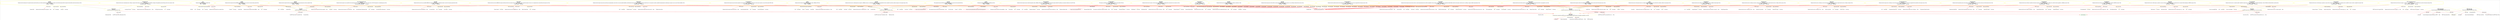 digraph noname {
  graph [colorscheme=svg;overlap=false;]

  0 [color=green;label="error:Exception";peripheries="1";shape=ellipse;]
  1 [color=yellow;label="'Continue'
httpo:100
\"Indicates that the initial part of a request has been received and has not yet been rejected by the server. The server intends to send a final response after the request has been fully received and acted upon.\"@en
\"100\"^^xsd:integer
\"'Continue'\"^^xsd:string";peripheries="2";shape=octagon;]
  2 [color=yellow;label="'Switching Protocols'
httpo:101
\"Indicates that the server understands and is willing to comply with the client's request, via the Upgrade header field for a change in the application protocol being used on this connection.\"@en
\"101\"^^xsd:integer
\"'Switching Protocols'\"^^xsd:string";peripheries="2";shape=octagon;]
  3 [color=yellow;label="'Informational'
httpo:1xx
\"An HTTP status that is informational.\"@en";peripheries="1";shape=ellipse;]
  4 [color=yellow;label="'OK'
httpo:200
\"Indicates that the request has succeeded.\"@en
\"200\"^^xsd:integer
\"'OK'\"^^xsd:string";peripheries="2";shape=octagon;]
  5 [color=yellow;label="'Created'
httpo:201
\"Indicates that the request has been fulfilled and has resulted in one or more new resources being created.\"@en
\"201\"^^xsd:integer
\"'Created'\"^^xsd:string";peripheries="2";shape=octagon;]
  6 [color=yellow;label="'Accepted'
httpo:202
\"Indicates that the request has been accepted for processing, but the processing has not been completed.\"@en
\"202\"^^xsd:integer
\"'Accepted'\"^^xsd:string";peripheries="2";shape=octagon;]
  7 [color=yellow;label="'Non-Authoritative Information'
httpo:203
\"Indicates that the request was successful but the enclosed payload has been modified from that of the origin server's 200 (OK) response by a transforming proxy.\"@en
\"203\"^^xsd:integer
\"'Non-Authoritative Information'\"^^xsd:string";peripheries="2";shape=octagon;]
  8 [color=yellow;label="'No Content'
httpo:204
\"Indicates that the server has successfully fulfilled the request and that there is no additional content to send in the response payload body.\"@en
\"204\"^^xsd:integer
\"'No Content'\"^^xsd:string";peripheries="2";shape=octagon;]
  9 [color=yellow;label="'Reset Content'
httpo:205
\"Indicates that the server has fulfilled the request and desires that the user agent reset the \"document view\", which caused the request to be sent, to its original state as received from the origin server.\"@en
\"205\"^^xsd:integer
\"'Reset Content'\"^^xsd:string";peripheries="2";shape=octagon;]
  10 [color=yellow;label="'Successful'
httpo:2xx
\"An HTTP status that is successful.\"@en";peripheries="1";shape=ellipse;]
  11 [color=yellow;label="'Multiple Choices'
httpo:300
\"Indicates that the target resource has more than one representation, each with its own more specific identifier, and information about the alternatives is being provided so that the user (or user agent) can select a preferred representation by redirecting its request to one or more of those identifiers.\"@en
\"300\"^^xsd:integer
\"'Multiple Choices'\"^^xsd:string";peripheries="2";shape=octagon;]
  12 [color=yellow;label="'Moved Permanently'
httpo:301
\"Indicates that the target resource has been assigned a new permanent URI and any future references to this resource ought to use one of the enclosed URIs.\"@en
\"301\"^^xsd:integer
\"'Moved Permanently'\"^^xsd:string";peripheries="2";shape=octagon;]
  13 [color=yellow;label="'Found'
httpo:302
\"Indicates that the target resource resides temporarily under a different URI.\"@en
\"302\"^^xsd:integer
\"'Found'\"^^xsd:string";peripheries="2";shape=octagon;]
  14 [color=yellow;label="'See Other'
httpo:303
\"Indicates that the server is redirecting the user agent to a different resource, as indicated by a URI in the Location header field, which is intended to provide an indirect response to the original request.\"@en
\"303\"^^xsd:integer
\"'See Other'\"^^xsd:string";peripheries="2";shape=octagon;]
  15 [color=yellow;label="'Use Proxy'
httpo:305
\"The requested resource MUST be accessed through the proxy given by the Location field.\"@en
\"305\"^^xsd:integer
\"'Use Proxy'\"^^xsd:string";peripheries="2";shape=octagon;]
  16 [color=yellow;label="'Unused'
httpo:306
\"Subsequent requests should use the specified proxy.\"@en
\"306\"^^xsd:integer
\"'Unused'\"^^xsd:string";peripheries="2";shape=octagon;]
  17 [color=yellow;label="'Temporary Redirect'
httpo:307
\"Indicates that the target resource resides temporarily under a different URI and the user agent MUST NOT change the request method if it performs an automatic redirection to that URI.\"@en
\"307\"^^xsd:integer
\"'Temporary Redirect'\"^^xsd:string";peripheries="2";shape=octagon;]
  18 [color=yellow;label="'Permanent Redirect'
httpo:308
\"The request, and all future requests should be repeated using another URI.\"@en
\"308\"^^xsd:integer
\"'Permanent Redirect'\"^^xsd:string";peripheries="2";shape=octagon;]
  19 [color=yellow;label="'Redirection'
httpo:3xx
\"An HTTP status that is a redirection.\"@en";peripheries="1";shape=ellipse;]
  20 [color=yellow;label="'Bad Request'
httpo:400
\"Indicates that the server cannot or will not process the request due to something that is perceived to be a client error.\"@en
\"400\"^^xsd:integer
\"'Bad Request'\"^^xsd:string";peripheries="2";shape=octagon;]
  21 [color=yellow;label="'Payment Required'
httpo:402
\"Reserved for future use.\"@en
\"402\"^^xsd:integer
\"'Payment Required'\"^^xsd:string";peripheries="2";shape=octagon;]
  22 [color=yellow;label="'Forbidden'
httpo:403
\"Indicates that the server understood the request but refuses to authorize it.\"@en
\"403\"^^xsd:integer
\"'Forbidden'\"^^xsd:string";peripheries="2";shape=octagon;]
  23 [color=yellow;label="'Not Found'
httpo:404
\"Indicates that the origin server did not find a current representation for the target resource or is not willing to disclose that one exists.\"@en
\"404\"^^xsd:integer
\"'Not Found'\"^^xsd:string";peripheries="2";shape=octagon;]
  24 [color=yellow;label="'Method Not Allowed'
httpo:405
\"Indicates that the method received in the request-line is known by the origin server but not supported by the target resource.\"@en
\"405\"^^xsd:integer
\"'Method Not Allowed'\"^^xsd:string";peripheries="2";shape=octagon;]
  25 [color=yellow;label="'Not Acceptable'
httpo:406
\"Indicates that the target resource does not have a current representation that would be acceptable to the user agent, according to the proactive negotiation header fields received in the request, and the server is unwilling to supply a default representation.\"@en
\"406\"^^xsd:integer
\"'Not Acceptable'\"^^xsd:string";peripheries="2";shape=octagon;]
  26 [color=yellow;label="'Request Timeout'
httpo:408
\"Indicates that the server did not receive a complete request message within the time that it was prepared to wait.\"@en
\"408\"^^xsd:integer
\"'Request Timeout'\"^^xsd:string";peripheries="2";shape=octagon;]
  27 [color=yellow;label="'Conflict'
httpo:409
\"Indicates that the request could not be completed due to a conflict with the current state of the target resource.\"@en
\"409\"^^xsd:integer
\"'Conflict'\"^^xsd:string";peripheries="2";shape=octagon;]
  28 [color=yellow;label="'Gone'
httpo:410
\"Indicates that access to the target resource is no longer available at the origin server and that this condition is likely to be permanent.\"@en
\"410\"^^xsd:integer
\"'Gone'\"^^xsd:string";peripheries="2";shape=octagon;]
  29 [color=yellow;label="'Length Required'
httpo:411
\"Indicates that the server refuses to accept the request without a defined Content-Length.\"@en
\"411\"^^xsd:integer
\"'Length Required'\"^^xsd:string";peripheries="2";shape=octagon;]
  30 [color=yellow;label="'Payload Too Large'
httpo:413
\"Indicates that the server is refusing to process a request because the request payload is larger than the server is willing or able to process.\"@en
\"413\"^^xsd:integer
\"'Payload Too Large'\"^^xsd:string";peripheries="2";shape=octagon;]
  31 [color=yellow;label="'URI Too Long'
httpo:414
\"Indicates that the server is refusing to service the request because the request-target is longer than the server is willing to interpret.\"@en
\"414\"^^xsd:integer
\"'URI Too Long'\"^^xsd:string";peripheries="2";shape=octagon;]
  32 [color=yellow;label="'Unsupported Media Type'
httpo:415
\"Indicates that the origin server is refusing to service the request because the payload is in a format not supported by this method on the target resource.\"@en
\"415\"^^xsd:integer
\"'Unsupported Media Type'\"^^xsd:string";peripheries="2";shape=octagon;]
  33 [color=yellow;label="'Expectation Failed'
httpo:417
\"Indicates that the expectation given in the request's Expect header field could not be met by at least one of the inbound servers.\"@en
\"417\"^^xsd:integer
\"'Expectation Failed'\"^^xsd:string";peripheries="2";shape=octagon;]
  34 [color=yellow;label="'Upgrade Required'
httpo:426
\"Indicates that the server refuses to perform the request using the current protocol but might be willing to do so after the client upgrades to a different protocol.\"@en
\"426\"^^xsd:integer
\"'Upgrade Required'\"^^xsd:string";peripheries="2";shape=octagon;]
  35 [color=yellow;label="'Client Error'
httpo:4xx
\"An HTTP status that is unsuccessful due to a client error.\"@en";peripheries="1";shape=ellipse;]
  36 [color=yellow;label="'Not Implemented'
httpo:501
\"Indicates that the server does not support the functionality required to fulfill the request.\"@en
\"501\"^^xsd:integer
\"'Not Implemented'\"^^xsd:string";peripheries="2";shape=octagon;]
  37 [color=yellow;label="'Bad Gateway'
httpo:502
\"Indicates that the server, while acting as a gateway or proxy, received an invalid response from an inbound server it accessed while attempting to fulfill the request.\"@en
\"502\"^^xsd:integer
\"'Bad Gateway'\"^^xsd:string";peripheries="2";shape=octagon;]
  38 [color=yellow;label="'Service Unavailable'
httpo:503
\"Indicates that the server is currently unable to handle the request due to a temporary overload or scheduled maintenance, which will likely be alleviated after some delay.\"@en
\"503\"^^xsd:integer
\"'Service Unavailable'\"^^xsd:string";peripheries="2";shape=octagon;]
  39 [color=yellow;label="'Gateway Timeout'
httpo:504
\"Indicates that the server, while acting as a gateway or proxy, did not receive a timely response from an upstream server it needed to access in order to complete the request.\"@en
\"504\"^^xsd:integer
\"'Gateway Timeout'\"^^xsd:string";peripheries="2";shape=octagon;]
  40 [color=yellow;label="'HTTP Version Not Supported'
httpo:505
\"Indicates that the server does not support, or refuses to support, the major version of HTTP that was used in the request message.\"@en
\"505\"^^xsd:integer
\"'HTTP Version Not Supported'\"^^xsd:string";peripheries="2";shape=octagon;]
  41 [color=yellow;label="'Server Error'
httpo:5xx
\"An HTTP status that is unsuccessful due to a server error.\"@en";peripheries="1";shape=ellipse;]
  42 [color=yellow;label="'HTTP status'
httpo:Status
\"A status that is returned by an HTTP server, indicating whether an HTTP request was handled successfully or not.\"@en";peripheries="1";shape=ellipse;]
  43 [color=yellow;label="'HTTP reason phrase'
httpo:reasonPhrase
\"A natural language message describing an HTTP status.\"@en";peripheries="1";shape=hexagon;]
  44 [color=yellow;label="'HTTP status code'
httpo:statusCode
\"The numeric indicator of an HTTP status.\"@en";peripheries="1";shape=hexagon;]
  45 [color=red;label="http://tools.ietf.org/html/rfc7231";peripheries="1";shape=ellipse;]
  46 [color=yellow4;label="rdf:Property";peripheries="1";shape=ellipse;]
  47 [color=red;label="rdfs:Class";peripheries="1";shape=ellipse;]
  48 [color=gainsboro;label="xsd:integer";peripheries="1";shape=ellipse;]
  49 [color=gainsboro;label="xsd:string";peripheries="1";shape=ellipse;]
  50 [color=mistyrose;label="http-w3c:StatusCode";peripheries="1";shape=ellipse;]
  51 [color=mistyrose;label="http-w3c:statusCodeNumber";peripheries="1";shape=ellipse;]
  52 [color=red;label="'httpo://tools.ietf.org/html/rfc2616'";peripheries="1";shape=ellipse;]
  53 [color=red;label="'httpo://tools.ietf.org/html/rfc7238'";peripheries="1";shape=ellipse;]
  54 [color=red;label="https://tools.ietf.org/html/draft-cohen-http-305-306-responses-00";peripheries="1";shape=ellipse;]
  55 [color=blue;label="\"A natural language message describing an HTTP  ...\"@en";peripheries="0";shape=plaintext;]
  56 [color=blue;label="\"A status that is returned by an HTTP server, i ...\"@en";peripheries="0";shape=plaintext;]
  57 [color=blue;label="\"Accepted\"@en";peripheries="0";shape=plaintext;]
  58 [color=blue;label="\"An HTTP status that is a redirection.\"@en";peripheries="0";shape=plaintext;]
  59 [color=blue;label="\"An HTTP status that is informational.\"@en";peripheries="0";shape=plaintext;]
  60 [color=blue;label="\"An HTTP status that is successful.\"@en";peripheries="0";shape=plaintext;]
  61 [color=blue;label="\"An HTTP status that is unsuccessful due to a c ...\"@en";peripheries="0";shape=plaintext;]
  62 [color=blue;label="\"An HTTP status that is unsuccessful due to a s ...\"@en";peripheries="0";shape=plaintext;]
  63 [color=blue;label="\"Bad Gateway\"@en";peripheries="0";shape=plaintext;]
  64 [color=blue;label="\"Bad Request\"@en";peripheries="0";shape=plaintext;]
  65 [color=blue;label="\"Client Error\"@en";peripheries="0";shape=plaintext;]
  66 [color=blue;label="\"Conflict\"@en";peripheries="0";shape=plaintext;]
  67 [color=blue;label="\"Continue\"@en";peripheries="0";shape=plaintext;]
  68 [color=blue;label="\"Created\"@en";peripheries="0";shape=plaintext;]
  69 [color=blue;label="\"Expectation Failed\"@en";peripheries="0";shape=plaintext;]
  70 [color=blue;label="\"Forbidden\"@en";peripheries="0";shape=plaintext;]
  71 [color=blue;label="\"Found\"@en";peripheries="0";shape=plaintext;]
  72 [color=blue;label="\"Gateway Timeout\"@en";peripheries="0";shape=plaintext;]
  73 [color=blue;label="\"Gone\"@en";peripheries="0";shape=plaintext;]
  74 [color=blue;label="\"HTTP Version Not Supported\"@en";peripheries="0";shape=plaintext;]
  75 [color=blue;label="\"HTTP reason phrase\"@en";peripheries="0";shape=plaintext;]
  76 [color=blue;label="\"HTTP status\"@en";peripheries="0";shape=plaintext;]
  77 [color=blue;label="\"HTTP status code\"@en";peripheries="0";shape=plaintext;]
  78 [color=blue;label="\"Indicates that access to the target resource i ...\"@en";peripheries="0";shape=plaintext;]
  79 [color=blue;label="\"Indicates that the expectation given in the re ...\"@en";peripheries="0";shape=plaintext;]
  80 [color=blue;label="\"Indicates that the initial part of a request h ...\"@en";peripheries="0";shape=plaintext;]
  81 [color=blue;label="\"Indicates that the method received in the requ ...\"@en";peripheries="0";shape=plaintext;]
  82 [color=blue;label="\"Indicates that the origin server did not find  ...\"@en";peripheries="0";shape=plaintext;]
  83 [color=blue;label="\"Indicates that the origin server is refusing t ...\"@en";peripheries="0";shape=plaintext;]
  84 [color=blue;label="\"Indicates that the request could not be comple ...\"@en";peripheries="0";shape=plaintext;]
  85 [color=blue;label="\"Indicates that the request has been accepted f ...\"@en";peripheries="0";shape=plaintext;]
  86 [color=blue;label="\"Indicates that the request has been fulfilled  ...\"@en";peripheries="0";shape=plaintext;]
  87 [color=blue;label="\"Indicates that the request has succeeded.\"@en";peripheries="0";shape=plaintext;]
  88 [color=blue;label="\"Indicates that the request was successful but  ...\"@en";peripheries="0";shape=plaintext;]
  89 [color=blue;label="\"Indicates that the server cannot or will not p ...\"@en";peripheries="0";shape=plaintext;]
  90 [color=blue;label="\"Indicates that the server did not receive a co ...\"@en";peripheries="0";shape=plaintext;]
  91 [color=blue;label="\"Indicates that the server does not support the ...\"@en";peripheries="0";shape=plaintext;]
  92 [color=blue;label="\"Indicates that the server does not support, or ...\"@en";peripheries="0";shape=plaintext;]
  93 [color=blue;label="\"Indicates that the server has fulfilled the re ...\"@en";peripheries="0";shape=plaintext;]
  94 [color=blue;label="\"Indicates that the server has successfully ful ...\"@en";peripheries="0";shape=plaintext;]
  95 [color=blue;label="\"Indicates that the server is currently unable  ...\"@en";peripheries="0";shape=plaintext;]
  96 [color=blue;label="\"Indicates that the server is redirecting the u ...\"@en";peripheries="0";shape=plaintext;]
  97 [color=blue;label="\"Indicates that the server is refusing to proce ...\"@en";peripheries="0";shape=plaintext;]
  98 [color=blue;label="\"Indicates that the server is refusing to servi ...\"@en";peripheries="0";shape=plaintext;]
  99 [color=blue;label="\"Indicates that the server refuses to accept th ...\"@en";peripheries="0";shape=plaintext;]
  100 [color=blue;label="\"Indicates that the server refuses to perform t ...\"@en";peripheries="0";shape=plaintext;]
  101 [color=blue;label="\"Indicates that the server understands and is w ...\"@en";peripheries="0";shape=plaintext;]
  102 [color=blue;label="\"Indicates that the server understood the reque ...\"@en";peripheries="0";shape=plaintext;]
  103 [color=blue;label="\"Indicates that the server, while acting as a g ...\"@en";peripheries="0";shape=plaintext;]
  104 [color=blue;label="\"Indicates that the server, while acting as a g ...\"@en";peripheries="0";shape=plaintext;]
  105 [color=blue;label="\"Indicates that the target resource does not ha ...\"@en";peripheries="0";shape=plaintext;]
  106 [color=blue;label="\"Indicates that the target resource has been as ...\"@en";peripheries="0";shape=plaintext;]
  107 [color=blue;label="\"Indicates that the target resource has more th ...\"@en";peripheries="0";shape=plaintext;]
  108 [color=blue;label="\"Indicates that the target resource resides tem ...\"@en";peripheries="0";shape=plaintext;]
  109 [color=blue;label="\"Indicates that the target resource resides tem ...\"@en";peripheries="0";shape=plaintext;]
  110 [color=blue;label="\"Informational\"@en";peripheries="0";shape=plaintext;]
  111 [color=blue;label="\"Length Required\"@en";peripheries="0";shape=plaintext;]
  112 [color=blue;label="\"Method Not Allowed\"@en";peripheries="0";shape=plaintext;]
  113 [color=blue;label="\"Moved Permanently\"@en";peripheries="0";shape=plaintext;]
  114 [color=blue;label="\"Multiple Choices\"@en";peripheries="0";shape=plaintext;]
  115 [color=blue;label="\"No Content\"@en";peripheries="0";shape=plaintext;]
  116 [color=blue;label="\"Non-Authoritative Information\"@en";peripheries="0";shape=plaintext;]
  117 [color=blue;label="\"Not Acceptable\"@en";peripheries="0";shape=plaintext;]
  118 [color=blue;label="\"Not Found\"@en";peripheries="0";shape=plaintext;]
  119 [color=blue;label="\"Not Implemented\"@en";peripheries="0";shape=plaintext;]
  120 [color=blue;label="\"OK\"@en";peripheries="0";shape=plaintext;]
  121 [color=blue;label="\"Payload Too Large\"@en";peripheries="0";shape=plaintext;]
  122 [color=blue;label="\"Payment Required\"@en";peripheries="0";shape=plaintext;]
  123 [color=blue;label="\"Permanent Redirect\"@en";peripheries="0";shape=plaintext;]
  124 [color=blue;label="\"Redirection\"@en";peripheries="0";shape=plaintext;]
  125 [color=blue;label="\"Request Timeout\"@en";peripheries="0";shape=plaintext;]
  126 [color=blue;label="\"Reserved for future use.\"@en";peripheries="0";shape=plaintext;]
  127 [color=blue;label="\"Reset Content\"@en";peripheries="0";shape=plaintext;]
  128 [color=blue;label="\"See Other\"@en";peripheries="0";shape=plaintext;]
  129 [color=blue;label="\"Server Error\"@en";peripheries="0";shape=plaintext;]
  130 [color=blue;label="\"Service Unavailable\"@en";peripheries="0";shape=plaintext;]
  131 [color=blue;label="\"Subsequent requests should use the specified p ...\"@en";peripheries="0";shape=plaintext;]
  132 [color=blue;label="\"Successful\"@en";peripheries="0";shape=plaintext;]
  133 [color=blue;label="\"Switching Protocols\"@en";peripheries="0";shape=plaintext;]
  134 [color=blue;label="\"Temporary Redirect\"@en";peripheries="0";shape=plaintext;]
  135 [color=blue;label="\"The numeric indicator of an HTTP status.\"@en";peripheries="0";shape=plaintext;]
  136 [color=blue;label="\"The request, and all future requests should be ...\"@en";peripheries="0";shape=plaintext;]
  137 [color=blue;label="\"The requested resource MUST be accessed throug ...\"@en";peripheries="0";shape=plaintext;]
  138 [color=blue;label="\"URI Too Long\"@en";peripheries="0";shape=plaintext;]
  139 [color=blue;label="\"Unsupported Media Type\"@en";peripheries="0";shape=plaintext;]
  140 [color=blue;label="\"Unused\"@en";peripheries="0";shape=plaintext;]
  141 [color=blue;label="\"Upgrade Required\"@en";peripheries="0";shape=plaintext;]
  142 [color=blue;label="\"Use Proxy\"@en";peripheries="0";shape=plaintext;]
  143 [color=blue;label="\"100\"^^xsd:integer";peripheries="0";shape=plaintext;]
  144 [color=blue;label="\"101\"^^xsd:integer";peripheries="0";shape=plaintext;]
  145 [color=blue;label="\"200\"^^xsd:integer";peripheries="0";shape=plaintext;]
  146 [color=blue;label="\"201\"^^xsd:integer";peripheries="0";shape=plaintext;]
  147 [color=blue;label="\"202\"^^xsd:integer";peripheries="0";shape=plaintext;]
  148 [color=blue;label="\"203\"^^xsd:integer";peripheries="0";shape=plaintext;]
  149 [color=blue;label="\"204\"^^xsd:integer";peripheries="0";shape=plaintext;]
  150 [color=blue;label="\"205\"^^xsd:integer";peripheries="0";shape=plaintext;]
  151 [color=blue;label="\"300\"^^xsd:integer";peripheries="0";shape=plaintext;]
  152 [color=blue;label="\"301\"^^xsd:integer";peripheries="0";shape=plaintext;]
  153 [color=blue;label="\"302\"^^xsd:integer";peripheries="0";shape=plaintext;]
  154 [color=blue;label="\"303\"^^xsd:integer";peripheries="0";shape=plaintext;]
  155 [color=blue;label="\"305\"^^xsd:integer";peripheries="0";shape=plaintext;]
  156 [color=blue;label="\"306\"^^xsd:integer";peripheries="0";shape=plaintext;]
  157 [color=blue;label="\"307\"^^xsd:integer";peripheries="0";shape=plaintext;]
  158 [color=blue;label="\"308\"^^xsd:integer";peripheries="0";shape=plaintext;]
  159 [color=blue;label="\"400\"^^xsd:integer";peripheries="0";shape=plaintext;]
  160 [color=blue;label="\"402\"^^xsd:integer";peripheries="0";shape=plaintext;]
  161 [color=blue;label="\"403\"^^xsd:integer";peripheries="0";shape=plaintext;]
  162 [color=blue;label="\"404\"^^xsd:integer";peripheries="0";shape=plaintext;]
  163 [color=blue;label="\"405\"^^xsd:integer";peripheries="0";shape=plaintext;]
  164 [color=blue;label="\"406\"^^xsd:integer";peripheries="0";shape=plaintext;]
  165 [color=blue;label="\"408\"^^xsd:integer";peripheries="0";shape=plaintext;]
  166 [color=blue;label="\"409\"^^xsd:integer";peripheries="0";shape=plaintext;]
  167 [color=blue;label="\"410\"^^xsd:integer";peripheries="0";shape=plaintext;]
  168 [color=blue;label="\"411\"^^xsd:integer";peripheries="0";shape=plaintext;]
  169 [color=blue;label="\"413\"^^xsd:integer";peripheries="0";shape=plaintext;]
  170 [color=blue;label="\"414\"^^xsd:integer";peripheries="0";shape=plaintext;]
  171 [color=blue;label="\"415\"^^xsd:integer";peripheries="0";shape=plaintext;]
  172 [color=blue;label="\"417\"^^xsd:integer";peripheries="0";shape=plaintext;]
  173 [color=blue;label="\"426\"^^xsd:integer";peripheries="0";shape=plaintext;]
  174 [color=blue;label="\"501\"^^xsd:integer";peripheries="0";shape=plaintext;]
  175 [color=blue;label="\"502\"^^xsd:integer";peripheries="0";shape=plaintext;]
  176 [color=blue;label="\"503\"^^xsd:integer";peripheries="0";shape=plaintext;]
  177 [color=blue;label="\"504\"^^xsd:integer";peripheries="0";shape=plaintext;]
  178 [color=blue;label="\"505\"^^xsd:integer";peripheries="0";shape=plaintext;]
  179 [color=blue;label="\"'Accepted'\"^^xsd:string";peripheries="0";shape=plaintext;]
  180 [color=blue;label="\"'Bad Gateway'\"^^xsd:string";peripheries="0";shape=plaintext;]
  181 [color=blue;label="\"'Bad Request'\"^^xsd:string";peripheries="0";shape=plaintext;]
  182 [color=blue;label="\"'Conflict'\"^^xsd:string";peripheries="0";shape=plaintext;]
  183 [color=blue;label="\"'Continue'\"^^xsd:string";peripheries="0";shape=plaintext;]
  184 [color=blue;label="\"'Created'\"^^xsd:string";peripheries="0";shape=plaintext;]
  185 [color=blue;label="\"'Expectation Failed'\"^^xsd:string";peripheries="0";shape=plaintext;]
  186 [color=blue;label="\"'Forbidden'\"^^xsd:string";peripheries="0";shape=plaintext;]
  187 [color=blue;label="\"'Found'\"^^xsd:string";peripheries="0";shape=plaintext;]
  188 [color=blue;label="\"'Gateway Timeout'\"^^xsd:string";peripheries="0";shape=plaintext;]
  189 [color=blue;label="\"'Gone'\"^^xsd:string";peripheries="0";shape=plaintext;]
  190 [color=blue;label="\"'HTTP Version Not Supported'\"^^xsd:string";peripheries="0";shape=plaintext;]
  191 [color=blue;label="\"'Length Required'\"^^xsd:string";peripheries="0";shape=plaintext;]
  192 [color=blue;label="\"'Method Not Allowed'\"^^xsd:string";peripheries="0";shape=plaintext;]
  193 [color=blue;label="\"'Moved Permanently'\"^^xsd:string";peripheries="0";shape=plaintext;]
  194 [color=blue;label="\"'Multiple Choices'\"^^xsd:string";peripheries="0";shape=plaintext;]
  195 [color=blue;label="\"'No Content'\"^^xsd:string";peripheries="0";shape=plaintext;]
  196 [color=blue;label="\"'Non-Authoritative Information'\"^^xsd:string";peripheries="0";shape=plaintext;]
  197 [color=blue;label="\"'Not Acceptable'\"^^xsd:string";peripheries="0";shape=plaintext;]
  198 [color=blue;label="\"'Not Found'\"^^xsd:string";peripheries="0";shape=plaintext;]
  199 [color=blue;label="\"'Not Implemented'\"^^xsd:string";peripheries="0";shape=plaintext;]
  200 [color=blue;label="\"'OK'\"^^xsd:string";peripheries="0";shape=plaintext;]
  201 [color=blue;label="\"'Payload Too Large'\"^^xsd:string";peripheries="0";shape=plaintext;]
  202 [color=blue;label="\"'Payment Required'\"^^xsd:string";peripheries="0";shape=plaintext;]
  203 [color=blue;label="\"'Permanent Redirect'\"^^xsd:string";peripheries="0";shape=plaintext;]
  204 [color=blue;label="\"'Request Timeout'\"^^xsd:string";peripheries="0";shape=plaintext;]
  205 [color=blue;label="\"'Reset Content'\"^^xsd:string";peripheries="0";shape=plaintext;]
  206 [color=blue;label="\"'See Other'\"^^xsd:string";peripheries="0";shape=plaintext;]
  207 [color=blue;label="\"'Service Unavailable'\"^^xsd:string";peripheries="0";shape=plaintext;]
  208 [color=blue;label="\"'Switching Protocols'\"^^xsd:string";peripheries="0";shape=plaintext;]
  209 [color=blue;label="\"'Temporary Redirect'\"^^xsd:string";peripheries="0";shape=plaintext;]
  210 [color=blue;label="\"'URI Too Long'\"^^xsd:string";peripheries="0";shape=plaintext;]
  211 [color=blue;label="\"'Unsupported Media Type'\"^^xsd:string";peripheries="0";shape=plaintext;]
  212 [color=blue;label="\"'Unused'\"^^xsd:string";peripheries="0";shape=plaintext;]
  213 [color=blue;label="\"'Upgrade Required'\"^^xsd:string";peripheries="0";shape=plaintext;]
  214 [color=blue;label="\"'Use Proxy'\"^^xsd:string";peripheries="0";shape=plaintext;]

  1 -> 183 [arrowhead=normal;color=yellow;label="httpo:reasonPhrase";style=solid;]
  1 -> 143 [arrowhead=normal;color=yellow;label="httpo:statusCode";style=solid;]
  1 -> 3 [arrowhead=empty;color=yellow4;label=<>;style=solid;]
  1 -> 80 [arrowhead=normal;color=red;label="rdfs:comment";style=solid;]
  1 -> 45 [arrowhead=normal;color=red;label="rdfs:isDefinedBy";style=solid;]
  1 -> 67 [arrowhead=none;color=red;label=<>;style=dotted;]
  2 -> 208 [arrowhead=normal;color=yellow;label="httpo:reasonPhrase";style=solid;]
  2 -> 144 [arrowhead=normal;color=yellow;label="httpo:statusCode";style=solid;]
  2 -> 3 [arrowhead=empty;color=yellow4;label=<>;style=solid;]
  2 -> 101 [arrowhead=normal;color=red;label="rdfs:comment";style=solid;]
  2 -> 45 [arrowhead=normal;color=red;label="rdfs:isDefinedBy";style=solid;]
  2 -> 133 [arrowhead=none;color=red;label=<>;style=dotted;]
  3 -> 59 [arrowhead=normal;color=red;label="rdfs:comment";style=solid;]
  3 -> 110 [arrowhead=none;color=red;label=<>;style=dotted;]
  3 -> 42 [arrowhead=box;color=red;label=<>;style=solid;]
  4 -> 200 [arrowhead=normal;color=yellow;label="httpo:reasonPhrase";style=solid;]
  4 -> 145 [arrowhead=normal;color=yellow;label="httpo:statusCode";style=solid;]
  4 -> 10 [arrowhead=empty;color=yellow4;label=<>;style=solid;]
  4 -> 87 [arrowhead=normal;color=red;label="rdfs:comment";style=solid;]
  4 -> 45 [arrowhead=normal;color=red;label="rdfs:isDefinedBy";style=solid;]
  4 -> 120 [arrowhead=none;color=red;label=<>;style=dotted;]
  5 -> 184 [arrowhead=normal;color=yellow;label="httpo:reasonPhrase";style=solid;]
  5 -> 146 [arrowhead=normal;color=yellow;label="httpo:statusCode";style=solid;]
  5 -> 10 [arrowhead=empty;color=yellow4;label=<>;style=solid;]
  5 -> 86 [arrowhead=normal;color=red;label="rdfs:comment";style=solid;]
  5 -> 45 [arrowhead=normal;color=red;label="rdfs:isDefinedBy";style=solid;]
  5 -> 68 [arrowhead=none;color=red;label=<>;style=dotted;]
  6 -> 179 [arrowhead=normal;color=yellow;label="httpo:reasonPhrase";style=solid;]
  6 -> 147 [arrowhead=normal;color=yellow;label="httpo:statusCode";style=solid;]
  6 -> 10 [arrowhead=empty;color=yellow4;label=<>;style=solid;]
  6 -> 85 [arrowhead=normal;color=red;label="rdfs:comment";style=solid;]
  6 -> 45 [arrowhead=normal;color=red;label="rdfs:isDefinedBy";style=solid;]
  6 -> 57 [arrowhead=none;color=red;label=<>;style=dotted;]
  7 -> 196 [arrowhead=normal;color=yellow;label="httpo:reasonPhrase";style=solid;]
  7 -> 148 [arrowhead=normal;color=yellow;label="httpo:statusCode";style=solid;]
  7 -> 10 [arrowhead=empty;color=yellow4;label=<>;style=solid;]
  7 -> 88 [arrowhead=normal;color=red;label="rdfs:comment";style=solid;]
  7 -> 45 [arrowhead=normal;color=red;label="rdfs:isDefinedBy";style=solid;]
  7 -> 116 [arrowhead=none;color=red;label=<>;style=dotted;]
  8 -> 195 [arrowhead=normal;color=yellow;label="httpo:reasonPhrase";style=solid;]
  8 -> 149 [arrowhead=normal;color=yellow;label="httpo:statusCode";style=solid;]
  8 -> 10 [arrowhead=empty;color=yellow4;label=<>;style=solid;]
  8 -> 94 [arrowhead=normal;color=red;label="rdfs:comment";style=solid;]
  8 -> 45 [arrowhead=normal;color=red;label="rdfs:isDefinedBy";style=solid;]
  8 -> 115 [arrowhead=none;color=red;label=<>;style=dotted;]
  9 -> 205 [arrowhead=normal;color=yellow;label="httpo:reasonPhrase";style=solid;]
  9 -> 150 [arrowhead=normal;color=yellow;label="httpo:statusCode";style=solid;]
  9 -> 10 [arrowhead=empty;color=yellow4;label=<>;style=solid;]
  9 -> 93 [arrowhead=normal;color=red;label="rdfs:comment";style=solid;]
  9 -> 45 [arrowhead=normal;color=red;label="rdfs:isDefinedBy";style=solid;]
  9 -> 127 [arrowhead=none;color=red;label=<>;style=dotted;]
  10 -> 60 [arrowhead=normal;color=red;label="rdfs:comment";style=solid;]
  10 -> 132 [arrowhead=none;color=red;label=<>;style=dotted;]
  10 -> 42 [arrowhead=box;color=red;label=<>;style=solid;]
  11 -> 194 [arrowhead=normal;color=yellow;label="httpo:reasonPhrase";style=solid;]
  11 -> 151 [arrowhead=normal;color=yellow;label="httpo:statusCode";style=solid;]
  11 -> 19 [arrowhead=empty;color=yellow4;label=<>;style=solid;]
  11 -> 107 [arrowhead=normal;color=red;label="rdfs:comment";style=solid;]
  11 -> 45 [arrowhead=normal;color=red;label="rdfs:isDefinedBy";style=solid;]
  11 -> 114 [arrowhead=none;color=red;label=<>;style=dotted;]
  12 -> 193 [arrowhead=normal;color=yellow;label="httpo:reasonPhrase";style=solid;]
  12 -> 152 [arrowhead=normal;color=yellow;label="httpo:statusCode";style=solid;]
  12 -> 19 [arrowhead=empty;color=yellow4;label=<>;style=solid;]
  12 -> 106 [arrowhead=normal;color=red;label="rdfs:comment";style=solid;]
  12 -> 45 [arrowhead=normal;color=red;label="rdfs:isDefinedBy";style=solid;]
  12 -> 113 [arrowhead=none;color=red;label=<>;style=dotted;]
  13 -> 187 [arrowhead=normal;color=yellow;label="httpo:reasonPhrase";style=solid;]
  13 -> 153 [arrowhead=normal;color=yellow;label="httpo:statusCode";style=solid;]
  13 -> 19 [arrowhead=empty;color=yellow4;label=<>;style=solid;]
  13 -> 109 [arrowhead=normal;color=red;label="rdfs:comment";style=solid;]
  13 -> 45 [arrowhead=normal;color=red;label="rdfs:isDefinedBy";style=solid;]
  13 -> 71 [arrowhead=none;color=red;label=<>;style=dotted;]
  14 -> 206 [arrowhead=normal;color=yellow;label="httpo:reasonPhrase";style=solid;]
  14 -> 154 [arrowhead=normal;color=yellow;label="httpo:statusCode";style=solid;]
  14 -> 19 [arrowhead=empty;color=yellow4;label=<>;style=solid;]
  14 -> 96 [arrowhead=normal;color=red;label="rdfs:comment";style=solid;]
  14 -> 45 [arrowhead=normal;color=red;label="rdfs:isDefinedBy";style=solid;]
  14 -> 128 [arrowhead=none;color=red;label=<>;style=dotted;]
  15 -> 214 [arrowhead=normal;color=yellow;label="httpo:reasonPhrase";style=solid;]
  15 -> 155 [arrowhead=normal;color=yellow;label="httpo:statusCode";style=solid;]
  15 -> 19 [arrowhead=empty;color=yellow4;label=<>;style=solid;]
  15 -> 137 [arrowhead=normal;color=red;label="rdfs:comment";style=solid;]
  15 -> 52 [arrowhead=normal;color=red;label="rdfs:isDefinedBy";style=solid;]
  15 -> 142 [arrowhead=none;color=red;label=<>;style=dotted;]
  16 -> 212 [arrowhead=normal;color=yellow;label="httpo:reasonPhrase";style=solid;]
  16 -> 156 [arrowhead=normal;color=yellow;label="httpo:statusCode";style=solid;]
  16 -> 19 [arrowhead=empty;color=yellow4;label=<>;style=solid;]
  16 -> 131 [arrowhead=normal;color=red;label="rdfs:comment";style=solid;]
  16 -> 54 [arrowhead=normal;color=red;label="rdfs:isDefinedBy";style=solid;]
  16 -> 140 [arrowhead=none;color=red;label=<>;style=dotted;]
  17 -> 209 [arrowhead=normal;color=yellow;label="httpo:reasonPhrase";style=solid;]
  17 -> 157 [arrowhead=normal;color=yellow;label="httpo:statusCode";style=solid;]
  17 -> 19 [arrowhead=empty;color=yellow4;label=<>;style=solid;]
  17 -> 108 [arrowhead=normal;color=red;label="rdfs:comment";style=solid;]
  17 -> 45 [arrowhead=normal;color=red;label="rdfs:isDefinedBy";style=solid;]
  17 -> 134 [arrowhead=none;color=red;label=<>;style=dotted;]
  18 -> 203 [arrowhead=normal;color=yellow;label="httpo:reasonPhrase";style=solid;]
  18 -> 158 [arrowhead=normal;color=yellow;label="httpo:statusCode";style=solid;]
  18 -> 19 [arrowhead=empty;color=yellow4;label=<>;style=solid;]
  18 -> 136 [arrowhead=normal;color=red;label="rdfs:comment";style=solid;]
  18 -> 53 [arrowhead=normal;color=red;label="rdfs:isDefinedBy";style=solid;]
  18 -> 123 [arrowhead=none;color=red;label=<>;style=dotted;]
  19 -> 58 [arrowhead=normal;color=red;label="rdfs:comment";style=solid;]
  19 -> 124 [arrowhead=none;color=red;label=<>;style=dotted;]
  19 -> 42 [arrowhead=box;color=red;label=<>;style=solid;]
  20 -> 181 [arrowhead=normal;color=yellow;label="httpo:reasonPhrase";style=solid;]
  20 -> 159 [arrowhead=normal;color=yellow;label="httpo:statusCode";style=solid;]
  20 -> 35 [arrowhead=empty;color=yellow4;label=<>;style=solid;]
  20 -> 89 [arrowhead=normal;color=red;label="rdfs:comment";style=solid;]
  20 -> 45 [arrowhead=normal;color=red;label="rdfs:isDefinedBy";style=solid;]
  20 -> 64 [arrowhead=none;color=red;label=<>;style=dotted;]
  21 -> 202 [arrowhead=normal;color=yellow;label="httpo:reasonPhrase";style=solid;]
  21 -> 160 [arrowhead=normal;color=yellow;label="httpo:statusCode";style=solid;]
  21 -> 35 [arrowhead=empty;color=yellow4;label=<>;style=solid;]
  21 -> 126 [arrowhead=normal;color=red;label="rdfs:comment";style=solid;]
  21 -> 45 [arrowhead=normal;color=red;label="rdfs:isDefinedBy";style=solid;]
  21 -> 122 [arrowhead=none;color=red;label=<>;style=dotted;]
  22 -> 186 [arrowhead=normal;color=yellow;label="httpo:reasonPhrase";style=solid;]
  22 -> 161 [arrowhead=normal;color=yellow;label="httpo:statusCode";style=solid;]
  22 -> 35 [arrowhead=empty;color=yellow4;label=<>;style=solid;]
  22 -> 102 [arrowhead=normal;color=red;label="rdfs:comment";style=solid;]
  22 -> 45 [arrowhead=normal;color=red;label="rdfs:isDefinedBy";style=solid;]
  22 -> 70 [arrowhead=none;color=red;label=<>;style=dotted;]
  23 -> 198 [arrowhead=normal;color=yellow;label="httpo:reasonPhrase";style=solid;]
  23 -> 162 [arrowhead=normal;color=yellow;label="httpo:statusCode";style=solid;]
  23 -> 35 [arrowhead=empty;color=yellow4;label=<>;style=solid;]
  23 -> 82 [arrowhead=normal;color=red;label="rdfs:comment";style=solid;]
  23 -> 45 [arrowhead=normal;color=red;label="rdfs:isDefinedBy";style=solid;]
  23 -> 118 [arrowhead=none;color=red;label=<>;style=dotted;]
  24 -> 192 [arrowhead=normal;color=yellow;label="httpo:reasonPhrase";style=solid;]
  24 -> 163 [arrowhead=normal;color=yellow;label="httpo:statusCode";style=solid;]
  24 -> 35 [arrowhead=empty;color=yellow4;label=<>;style=solid;]
  24 -> 81 [arrowhead=normal;color=red;label="rdfs:comment";style=solid;]
  24 -> 45 [arrowhead=normal;color=red;label="rdfs:isDefinedBy";style=solid;]
  24 -> 112 [arrowhead=none;color=red;label=<>;style=dotted;]
  25 -> 197 [arrowhead=normal;color=yellow;label="httpo:reasonPhrase";style=solid;]
  25 -> 164 [arrowhead=normal;color=yellow;label="httpo:statusCode";style=solid;]
  25 -> 35 [arrowhead=empty;color=yellow4;label=<>;style=solid;]
  25 -> 105 [arrowhead=normal;color=red;label="rdfs:comment";style=solid;]
  25 -> 45 [arrowhead=normal;color=red;label="rdfs:isDefinedBy";style=solid;]
  25 -> 117 [arrowhead=none;color=red;label=<>;style=dotted;]
  26 -> 204 [arrowhead=normal;color=yellow;label="httpo:reasonPhrase";style=solid;]
  26 -> 165 [arrowhead=normal;color=yellow;label="httpo:statusCode";style=solid;]
  26 -> 35 [arrowhead=empty;color=yellow4;label=<>;style=solid;]
  26 -> 90 [arrowhead=normal;color=red;label="rdfs:comment";style=solid;]
  26 -> 45 [arrowhead=normal;color=red;label="rdfs:isDefinedBy";style=solid;]
  26 -> 125 [arrowhead=none;color=red;label=<>;style=dotted;]
  27 -> 182 [arrowhead=normal;color=yellow;label="httpo:reasonPhrase";style=solid;]
  27 -> 166 [arrowhead=normal;color=yellow;label="httpo:statusCode";style=solid;]
  27 -> 35 [arrowhead=empty;color=yellow4;label=<>;style=solid;]
  27 -> 84 [arrowhead=normal;color=red;label="rdfs:comment";style=solid;]
  27 -> 45 [arrowhead=normal;color=red;label="rdfs:isDefinedBy";style=solid;]
  27 -> 66 [arrowhead=none;color=red;label=<>;style=dotted;]
  28 -> 189 [arrowhead=normal;color=yellow;label="httpo:reasonPhrase";style=solid;]
  28 -> 167 [arrowhead=normal;color=yellow;label="httpo:statusCode";style=solid;]
  28 -> 35 [arrowhead=empty;color=yellow4;label=<>;style=solid;]
  28 -> 78 [arrowhead=normal;color=red;label="rdfs:comment";style=solid;]
  28 -> 45 [arrowhead=normal;color=red;label="rdfs:isDefinedBy";style=solid;]
  28 -> 73 [arrowhead=none;color=red;label=<>;style=dotted;]
  29 -> 191 [arrowhead=normal;color=yellow;label="httpo:reasonPhrase";style=solid;]
  29 -> 168 [arrowhead=normal;color=yellow;label="httpo:statusCode";style=solid;]
  29 -> 35 [arrowhead=empty;color=yellow4;label=<>;style=solid;]
  29 -> 99 [arrowhead=normal;color=red;label="rdfs:comment";style=solid;]
  29 -> 45 [arrowhead=normal;color=red;label="rdfs:isDefinedBy";style=solid;]
  29 -> 111 [arrowhead=none;color=red;label=<>;style=dotted;]
  30 -> 201 [arrowhead=normal;color=yellow;label="httpo:reasonPhrase";style=solid;]
  30 -> 169 [arrowhead=normal;color=yellow;label="httpo:statusCode";style=solid;]
  30 -> 35 [arrowhead=empty;color=yellow4;label=<>;style=solid;]
  30 -> 97 [arrowhead=normal;color=red;label="rdfs:comment";style=solid;]
  30 -> 45 [arrowhead=normal;color=red;label="rdfs:isDefinedBy";style=solid;]
  30 -> 121 [arrowhead=none;color=red;label=<>;style=dotted;]
  31 -> 210 [arrowhead=normal;color=yellow;label="httpo:reasonPhrase";style=solid;]
  31 -> 170 [arrowhead=normal;color=yellow;label="httpo:statusCode";style=solid;]
  31 -> 35 [arrowhead=empty;color=yellow4;label=<>;style=solid;]
  31 -> 98 [arrowhead=normal;color=red;label="rdfs:comment";style=solid;]
  31 -> 45 [arrowhead=normal;color=red;label="rdfs:isDefinedBy";style=solid;]
  31 -> 138 [arrowhead=none;color=red;label=<>;style=dotted;]
  32 -> 211 [arrowhead=normal;color=yellow;label="httpo:reasonPhrase";style=solid;]
  32 -> 171 [arrowhead=normal;color=yellow;label="httpo:statusCode";style=solid;]
  32 -> 35 [arrowhead=empty;color=yellow4;label=<>;style=solid;]
  32 -> 83 [arrowhead=normal;color=red;label="rdfs:comment";style=solid;]
  32 -> 45 [arrowhead=normal;color=red;label="rdfs:isDefinedBy";style=solid;]
  32 -> 139 [arrowhead=none;color=red;label=<>;style=dotted;]
  33 -> 185 [arrowhead=normal;color=yellow;label="httpo:reasonPhrase";style=solid;]
  33 -> 172 [arrowhead=normal;color=yellow;label="httpo:statusCode";style=solid;]
  33 -> 35 [arrowhead=empty;color=yellow4;label=<>;style=solid;]
  33 -> 79 [arrowhead=normal;color=red;label="rdfs:comment";style=solid;]
  33 -> 45 [arrowhead=normal;color=red;label="rdfs:isDefinedBy";style=solid;]
  33 -> 69 [arrowhead=none;color=red;label=<>;style=dotted;]
  34 -> 213 [arrowhead=normal;color=yellow;label="httpo:reasonPhrase";style=solid;]
  34 -> 173 [arrowhead=normal;color=yellow;label="httpo:statusCode";style=solid;]
  34 -> 35 [arrowhead=empty;color=yellow4;label=<>;style=solid;]
  34 -> 100 [arrowhead=normal;color=red;label="rdfs:comment";style=solid;]
  34 -> 45 [arrowhead=normal;color=red;label="rdfs:isDefinedBy";style=solid;]
  34 -> 141 [arrowhead=none;color=red;label=<>;style=dotted;]
  35 -> 61 [arrowhead=normal;color=red;label="rdfs:comment";style=solid;]
  35 -> 65 [arrowhead=none;color=red;label=<>;style=dotted;]
  35 -> 0 [arrowhead=box;color=red;label=<>;style=solid;]
  35 -> 42 [arrowhead=box;color=red;label=<>;style=solid;]
  36 -> 199 [arrowhead=normal;color=yellow;label="httpo:reasonPhrase";style=solid;]
  36 -> 174 [arrowhead=normal;color=yellow;label="httpo:statusCode";style=solid;]
  36 -> 41 [arrowhead=empty;color=yellow4;label=<>;style=solid;]
  36 -> 91 [arrowhead=normal;color=red;label="rdfs:comment";style=solid;]
  36 -> 45 [arrowhead=normal;color=red;label="rdfs:isDefinedBy";style=solid;]
  36 -> 119 [arrowhead=none;color=red;label=<>;style=dotted;]
  37 -> 180 [arrowhead=normal;color=yellow;label="httpo:reasonPhrase";style=solid;]
  37 -> 175 [arrowhead=normal;color=yellow;label="httpo:statusCode";style=solid;]
  37 -> 41 [arrowhead=empty;color=yellow4;label=<>;style=solid;]
  37 -> 104 [arrowhead=normal;color=red;label="rdfs:comment";style=solid;]
  37 -> 45 [arrowhead=normal;color=red;label="rdfs:isDefinedBy";style=solid;]
  37 -> 63 [arrowhead=none;color=red;label=<>;style=dotted;]
  38 -> 207 [arrowhead=normal;color=yellow;label="httpo:reasonPhrase";style=solid;]
  38 -> 176 [arrowhead=normal;color=yellow;label="httpo:statusCode";style=solid;]
  38 -> 41 [arrowhead=empty;color=yellow4;label=<>;style=solid;]
  38 -> 95 [arrowhead=normal;color=red;label="rdfs:comment";style=solid;]
  38 -> 45 [arrowhead=normal;color=red;label="rdfs:isDefinedBy";style=solid;]
  38 -> 130 [arrowhead=none;color=red;label=<>;style=dotted;]
  39 -> 188 [arrowhead=normal;color=yellow;label="httpo:reasonPhrase";style=solid;]
  39 -> 177 [arrowhead=normal;color=yellow;label="httpo:statusCode";style=solid;]
  39 -> 41 [arrowhead=empty;color=yellow4;label=<>;style=solid;]
  39 -> 103 [arrowhead=normal;color=red;label="rdfs:comment";style=solid;]
  39 -> 45 [arrowhead=normal;color=red;label="rdfs:isDefinedBy";style=solid;]
  39 -> 72 [arrowhead=none;color=red;label=<>;style=dotted;]
  40 -> 190 [arrowhead=normal;color=yellow;label="httpo:reasonPhrase";style=solid;]
  40 -> 178 [arrowhead=normal;color=yellow;label="httpo:statusCode";style=solid;]
  40 -> 41 [arrowhead=empty;color=yellow4;label=<>;style=solid;]
  40 -> 92 [arrowhead=normal;color=red;label="rdfs:comment";style=solid;]
  40 -> 45 [arrowhead=normal;color=red;label="rdfs:isDefinedBy";style=solid;]
  40 -> 74 [arrowhead=none;color=red;label=<>;style=dotted;]
  41 -> 62 [arrowhead=normal;color=red;label="rdfs:comment";style=solid;]
  41 -> 129 [arrowhead=none;color=red;label=<>;style=dotted;]
  41 -> 0 [arrowhead=box;color=red;label=<>;style=solid;]
  41 -> 42 [arrowhead=box;color=red;label=<>;style=solid;]
  42 -> 56 [arrowhead=normal;color=red;label="rdfs:comment";style=solid;]
  42 -> 76 [arrowhead=none;color=red;label=<>;style=dotted;]
  42 -> 47 [arrowhead=box;color=red;label=<>;style=solid;]
  42 -> 50 [arrowhead=normal;color=aliceblue;label="owl:equivalentClass";style=solid;]
  43 -> 46 [arrowhead=empty;color=yellow4;label=<>;style=solid;]
  43 -> 55 [arrowhead=normal;color=red;label="rdfs:comment";style=solid;]
  43 -> 42 [arrowhead=normal;color=red;label="rdfs:domain";style=solid;]
  43 -> 75 [arrowhead=none;color=red;label=<>;style=dotted;]
  43 -> 49 [arrowhead=normal;color=red;label="rdfs:range";style=solid;]
  44 -> 46 [arrowhead=empty;color=yellow4;label=<>;style=solid;]
  44 -> 135 [arrowhead=normal;color=red;label="rdfs:comment";style=solid;]
  44 -> 42 [arrowhead=normal;color=red;label="rdfs:domain";style=solid;]
  44 -> 77 [arrowhead=none;color=red;label=<>;style=dotted;]
  44 -> 48 [arrowhead=normal;color=red;label="rdfs:range";style=solid;]
  44 -> 51 [arrowhead=normal;color=aliceblue;label="owl:equivalentClass";style=solid;]
}
